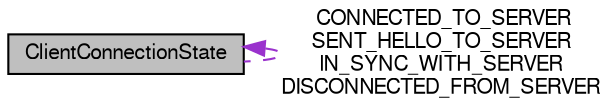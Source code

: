 digraph "ClientConnectionState"
{
  bgcolor="transparent";
  edge [fontname="FreeSans",fontsize="10",labelfontname="FreeSans",labelfontsize="10"];
  node [fontname="FreeSans",fontsize="10",shape=record];
  Node1 [label="ClientConnectionState",height=0.2,width=0.4,color="black", fillcolor="grey75", style="filled" fontcolor="black"];
  Node1 -> Node1 [dir="back",color="darkorchid3",fontsize="10",style="dashed",label=" CONNECTED_TO_SERVER\nSENT_HELLO_TO_SERVER\nIN_SYNC_WITH_SERVER\nDISCONNECTED_FROM_SERVER" ,fontname="FreeSans"];
}
